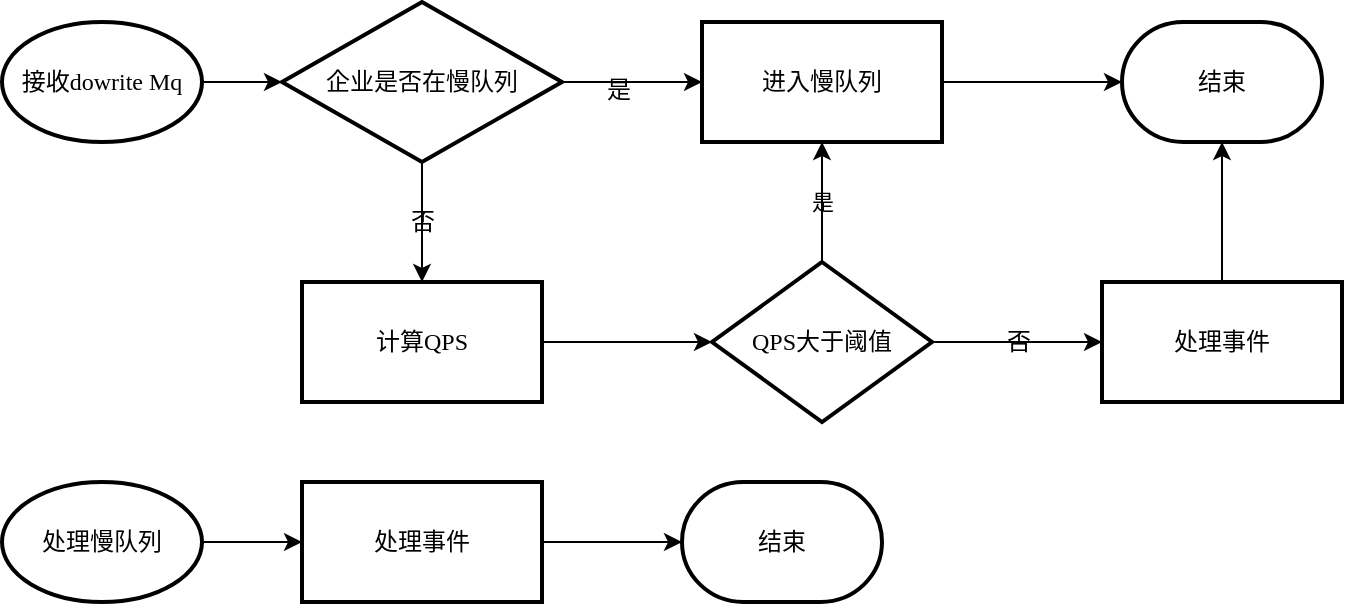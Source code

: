 <mxfile version="14.4.7" type="github">
  <diagram name="Page-1" id="74e2e168-ea6b-b213-b513-2b3c1d86103e">
    <mxGraphModel dx="1422" dy="714" grid="1" gridSize="10" guides="1" tooltips="1" connect="1" arrows="1" fold="1" page="1" pageScale="1" pageWidth="1100" pageHeight="850" math="0" shadow="0">
      <root>
        <mxCell id="0" />
        <mxCell id="1" parent="0" />
        <mxCell id="FQUA202XEOmudpFLJ6TM-20" value="" style="edgeStyle=orthogonalEdgeStyle;orthogonalLoop=1;jettySize=auto;html=1;shadow=0;fontFamily=宋体;fontSize=12;labelBackgroundColor=none;curved=1;" edge="1" parent="1" source="FQUA202XEOmudpFLJ6TM-1" target="FQUA202XEOmudpFLJ6TM-19">
          <mxGeometry relative="1" as="geometry" />
        </mxCell>
        <mxCell id="FQUA202XEOmudpFLJ6TM-1" value="接收dowrite Mq" style="strokeWidth=2;html=1;shape=mxgraph.flowchart.start_1;whiteSpace=wrap;fontFamily=宋体;fontSize=12;align=center;shadow=0;labelBackgroundColor=none;" vertex="1" parent="1">
          <mxGeometry x="20" y="30" width="100" height="60" as="geometry" />
        </mxCell>
        <mxCell id="FQUA202XEOmudpFLJ6TM-5" value="" style="edgeStyle=orthogonalEdgeStyle;orthogonalLoop=1;jettySize=auto;html=1;shadow=0;fontFamily=宋体;fontSize=12;labelBackgroundColor=none;curved=1;" edge="1" parent="1" source="FQUA202XEOmudpFLJ6TM-2" target="FQUA202XEOmudpFLJ6TM-4">
          <mxGeometry relative="1" as="geometry" />
        </mxCell>
        <mxCell id="FQUA202XEOmudpFLJ6TM-2" value="计算QPS" style="whiteSpace=wrap;html=1;strokeWidth=2;shadow=0;fontFamily=宋体;fontSize=12;labelBackgroundColor=none;" vertex="1" parent="1">
          <mxGeometry x="170" y="160" width="120" height="60" as="geometry" />
        </mxCell>
        <mxCell id="FQUA202XEOmudpFLJ6TM-11" value="否" style="edgeStyle=orthogonalEdgeStyle;orthogonalLoop=1;jettySize=auto;html=1;shadow=0;fontFamily=宋体;fontSize=12;labelBackgroundColor=none;curved=1;" edge="1" parent="1" source="FQUA202XEOmudpFLJ6TM-4" target="FQUA202XEOmudpFLJ6TM-10">
          <mxGeometry relative="1" as="geometry" />
        </mxCell>
        <mxCell id="FQUA202XEOmudpFLJ6TM-25" value="是" style="edgeStyle=orthogonalEdgeStyle;rounded=0;orthogonalLoop=1;jettySize=auto;html=1;labelBackgroundColor=none;curved=1;" edge="1" parent="1">
          <mxGeometry relative="1" as="geometry">
            <mxPoint x="430" y="150" as="sourcePoint" />
            <mxPoint x="430" y="90" as="targetPoint" />
          </mxGeometry>
        </mxCell>
        <mxCell id="FQUA202XEOmudpFLJ6TM-4" value="QPS大于阈值" style="rhombus;whiteSpace=wrap;html=1;strokeWidth=2;shadow=0;fontFamily=宋体;fontSize=12;labelBackgroundColor=none;" vertex="1" parent="1">
          <mxGeometry x="375" y="150" width="110" height="80" as="geometry" />
        </mxCell>
        <mxCell id="FQUA202XEOmudpFLJ6TM-9" value="" style="edgeStyle=orthogonalEdgeStyle;orthogonalLoop=1;jettySize=auto;html=1;shadow=0;fontFamily=宋体;fontSize=12;labelBackgroundColor=none;curved=1;entryX=0;entryY=0.5;entryDx=0;entryDy=0;entryPerimeter=0;" edge="1" parent="1" source="FQUA202XEOmudpFLJ6TM-6" target="FQUA202XEOmudpFLJ6TM-15">
          <mxGeometry relative="1" as="geometry">
            <mxPoint x="570" y="60" as="targetPoint" />
          </mxGeometry>
        </mxCell>
        <mxCell id="FQUA202XEOmudpFLJ6TM-6" value="进入慢队列" style="whiteSpace=wrap;html=1;strokeWidth=2;shadow=0;fontFamily=宋体;fontSize=12;labelBackgroundColor=none;" vertex="1" parent="1">
          <mxGeometry x="370" y="30" width="120" height="60" as="geometry" />
        </mxCell>
        <mxCell id="FQUA202XEOmudpFLJ6TM-16" value="" style="edgeStyle=orthogonalEdgeStyle;orthogonalLoop=1;jettySize=auto;html=1;shadow=0;fontFamily=宋体;fontSize=12;labelBackgroundColor=none;curved=1;" edge="1" parent="1" source="FQUA202XEOmudpFLJ6TM-10" target="FQUA202XEOmudpFLJ6TM-15">
          <mxGeometry relative="1" as="geometry" />
        </mxCell>
        <mxCell id="FQUA202XEOmudpFLJ6TM-10" value="处理事件" style="whiteSpace=wrap;html=1;strokeWidth=2;shadow=0;fontFamily=宋体;fontSize=12;labelBackgroundColor=none;" vertex="1" parent="1">
          <mxGeometry x="570" y="160" width="120" height="60" as="geometry" />
        </mxCell>
        <mxCell id="FQUA202XEOmudpFLJ6TM-15" value="结束" style="strokeWidth=2;html=1;shape=mxgraph.flowchart.terminator;whiteSpace=wrap;shadow=0;fontFamily=宋体;fontSize=12;labelBackgroundColor=none;" vertex="1" parent="1">
          <mxGeometry x="580" y="30" width="100" height="60" as="geometry" />
        </mxCell>
        <mxCell id="FQUA202XEOmudpFLJ6TM-21" value="否" style="edgeStyle=orthogonalEdgeStyle;orthogonalLoop=1;jettySize=auto;html=1;shadow=0;fontFamily=宋体;fontSize=12;labelBackgroundColor=none;curved=1;" edge="1" parent="1" source="FQUA202XEOmudpFLJ6TM-19" target="FQUA202XEOmudpFLJ6TM-2">
          <mxGeometry relative="1" as="geometry" />
        </mxCell>
        <mxCell id="FQUA202XEOmudpFLJ6TM-22" style="edgeStyle=orthogonalEdgeStyle;orthogonalLoop=1;jettySize=auto;html=1;exitX=1;exitY=0.5;exitDx=0;exitDy=0;entryX=0;entryY=0.5;entryDx=0;entryDy=0;shadow=0;fontFamily=宋体;fontSize=12;labelBackgroundColor=none;curved=1;" edge="1" parent="1" source="FQUA202XEOmudpFLJ6TM-19" target="FQUA202XEOmudpFLJ6TM-6">
          <mxGeometry relative="1" as="geometry" />
        </mxCell>
        <mxCell id="FQUA202XEOmudpFLJ6TM-23" value="是" style="edgeLabel;html=1;align=center;verticalAlign=middle;resizable=0;points=[];fontSize=12;fontFamily=宋体;labelBackgroundColor=none;" vertex="1" connectable="0" parent="FQUA202XEOmudpFLJ6TM-22">
          <mxGeometry x="-0.22" y="-4" relative="1" as="geometry">
            <mxPoint as="offset" />
          </mxGeometry>
        </mxCell>
        <mxCell id="FQUA202XEOmudpFLJ6TM-19" value="企业是否在慢队列" style="rhombus;whiteSpace=wrap;html=1;shadow=0;fontFamily=宋体;strokeWidth=2;labelBackgroundColor=none;" vertex="1" parent="1">
          <mxGeometry x="160" y="20" width="140" height="80" as="geometry" />
        </mxCell>
        <mxCell id="FQUA202XEOmudpFLJ6TM-28" value="" style="edgeStyle=orthogonalEdgeStyle;curved=0;rounded=1;sketch=0;orthogonalLoop=1;jettySize=auto;html=1;" edge="1" parent="1" source="FQUA202XEOmudpFLJ6TM-26" target="FQUA202XEOmudpFLJ6TM-27">
          <mxGeometry relative="1" as="geometry" />
        </mxCell>
        <mxCell id="FQUA202XEOmudpFLJ6TM-26" value="处理慢队列" style="strokeWidth=2;html=1;shape=mxgraph.flowchart.start_1;whiteSpace=wrap;rounded=0;sketch=0;" vertex="1" parent="1">
          <mxGeometry x="20" y="260" width="100" height="60" as="geometry" />
        </mxCell>
        <mxCell id="FQUA202XEOmudpFLJ6TM-32" value="" style="edgeStyle=orthogonalEdgeStyle;curved=0;rounded=1;sketch=0;orthogonalLoop=1;jettySize=auto;html=1;" edge="1" parent="1" source="FQUA202XEOmudpFLJ6TM-27" target="FQUA202XEOmudpFLJ6TM-31">
          <mxGeometry relative="1" as="geometry" />
        </mxCell>
        <mxCell id="FQUA202XEOmudpFLJ6TM-27" value="处理事件" style="whiteSpace=wrap;html=1;rounded=0;strokeWidth=2;sketch=0;" vertex="1" parent="1">
          <mxGeometry x="170" y="260" width="120" height="60" as="geometry" />
        </mxCell>
        <mxCell id="FQUA202XEOmudpFLJ6TM-31" value="结束" style="strokeWidth=2;html=1;shape=mxgraph.flowchart.terminator;whiteSpace=wrap;shadow=0;fontFamily=宋体;fontSize=12;labelBackgroundColor=none;" vertex="1" parent="1">
          <mxGeometry x="360" y="260" width="100" height="60" as="geometry" />
        </mxCell>
      </root>
    </mxGraphModel>
  </diagram>
</mxfile>
